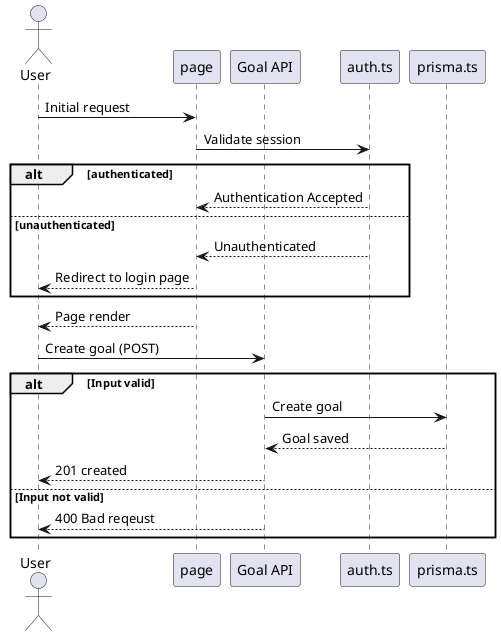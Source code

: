 @startuml
actor User

participant "page"
participant "Goal API"
participant auth.ts
participant prisma.ts

User -> "page": Initial request
"page" -> auth.ts: Validate session

alt authenticated
    auth.ts --> "page": Authentication Accepted
else unauthenticated
    auth.ts --> "page": Unauthenticated
    "page" --> User: Redirect to login page
end

"page" --> User: Page render

User -> "Goal API": Create goal (POST)
alt Input valid
    "Goal API" -> prisma.ts: Create goal
    prisma.ts --> "Goal API": Goal saved
    "Goal API" --> User: 201 created
else Input not valid
    "Goal API" --> User: 400 Bad reqeust
end

@enduml
